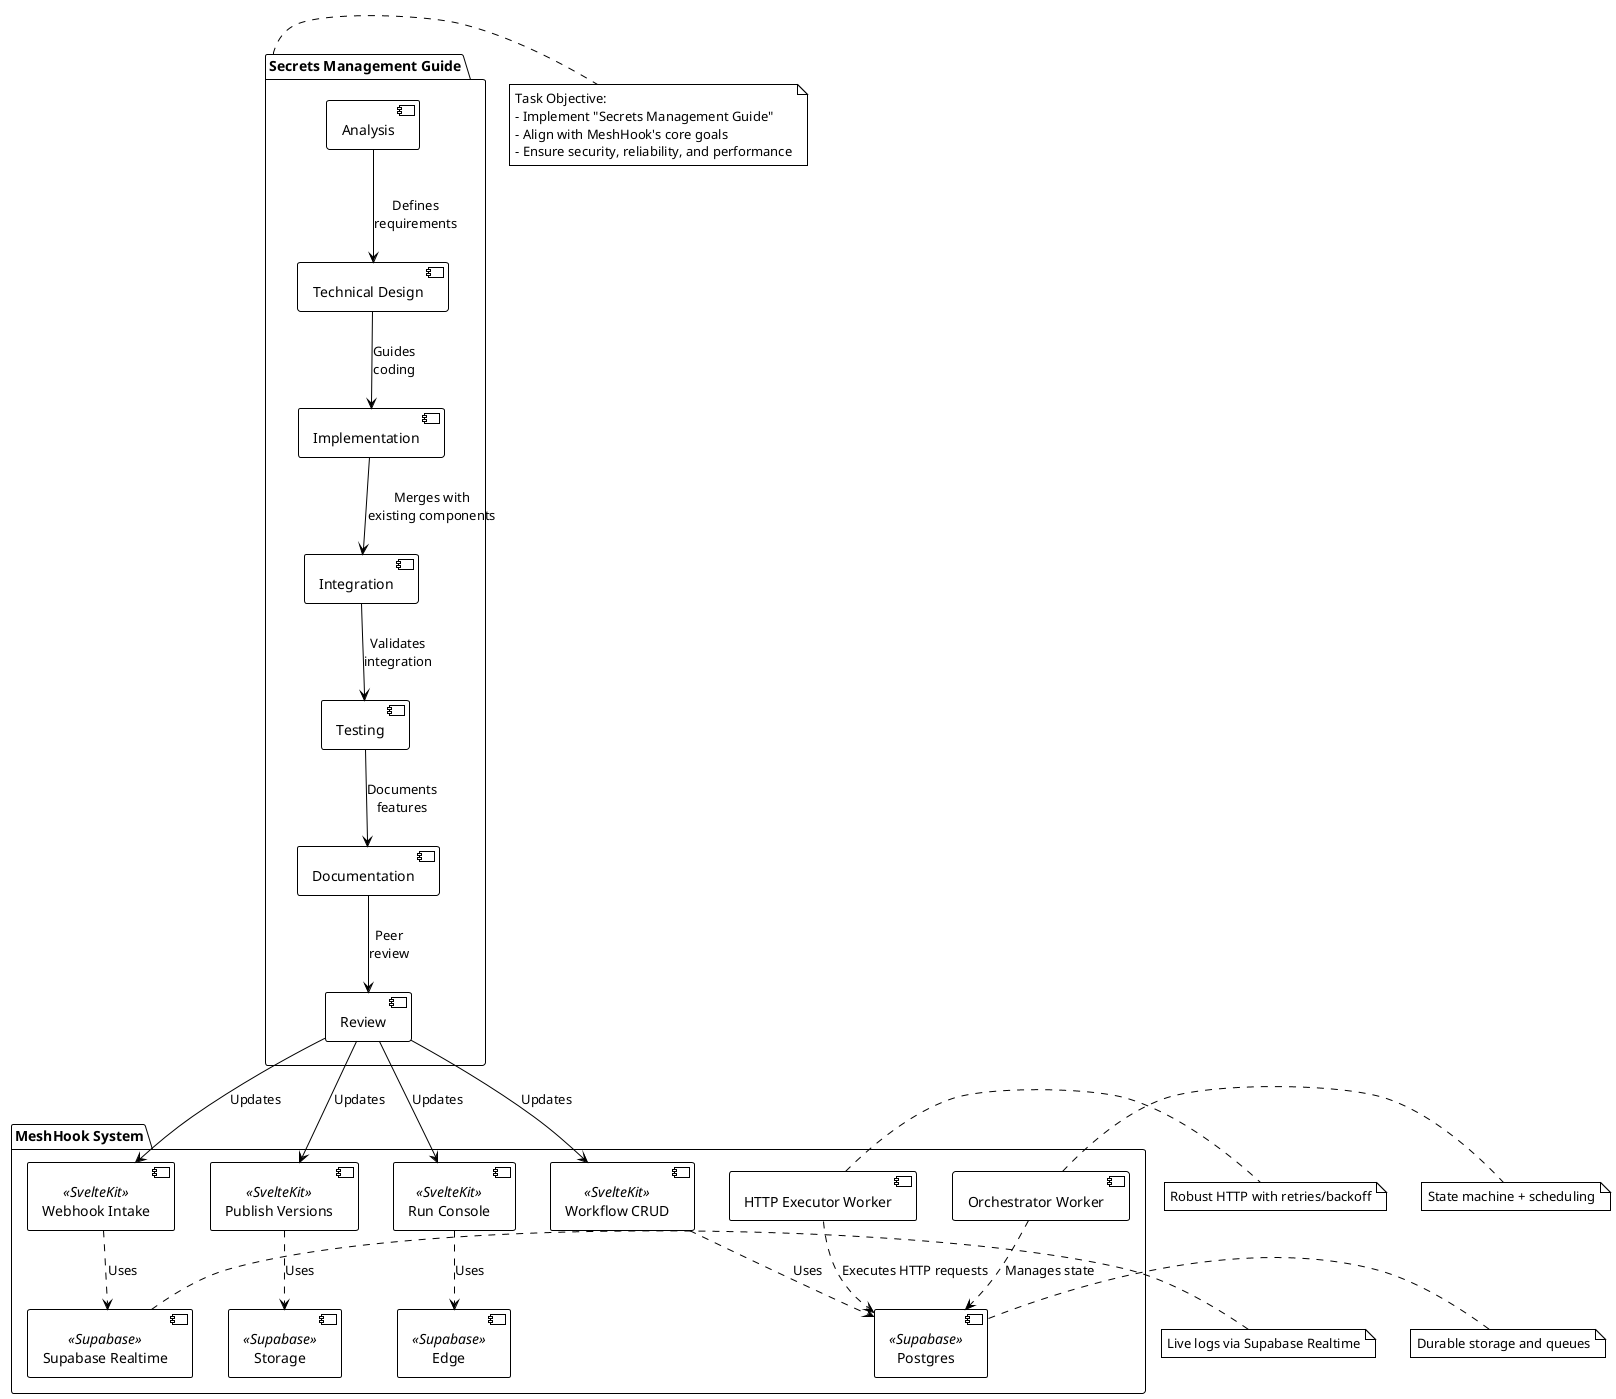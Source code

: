 @startuml
!theme plain

package "MeshHook System" {
    [Webhook Intake] <<SvelteKit>>
    [Workflow CRUD] <<SvelteKit>>
    [Publish Versions] <<SvelteKit>>
    [Run Console] <<SvelteKit>>
    [Supabase Realtime] <<Supabase>>
    [Postgres] <<Supabase>>
    [Storage] <<Supabase>>
    [Edge] <<Supabase>>
    [Orchestrator Worker]
    [HTTP Executor Worker]
}

package "Secrets Management Guide" {
    [Analysis]
    [Technical Design]
    [Implementation]
    [Integration]
    [Testing]
    [Documentation]
    [Review]
}

[Analysis] --> [Technical Design] : Defines\nrequirements
[Technical Design] --> [Implementation] : Guides\ncoding
[Implementation] --> [Integration] : Merges with\nexisting components
[Integration] --> [Testing] : Validates\nintegration
[Testing] --> [Documentation] : Documents\nfeatures
[Documentation] --> [Review] : Peer\nreview
[Review] --> [Webhook Intake] : Updates
[Review] --> [Workflow CRUD] : Updates
[Review] --> [Publish Versions] : Updates
[Review] --> [Run Console] : Updates

[Webhook Intake] ..> [Supabase Realtime] : Uses
[Workflow CRUD] ..> [Postgres] : Uses
[Publish Versions] ..> [Storage] : Uses
[Run Console] ..> [Edge] : Uses

[Orchestrator Worker] ..> [Postgres] : Manages state
[HTTP Executor Worker] ..> [Postgres] : Executes HTTP requests

note right of [Secrets Management Guide]
  Task Objective:
  - Implement "Secrets Management Guide"
  - Align with MeshHook's core goals
  - Ensure security, reliability, and performance
end note

note right of [Supabase Realtime]
  Live logs via Supabase Realtime
end note

note right of [Postgres]
  Durable storage and queues
end note

note right of [Orchestrator Worker]
  State machine + scheduling
end note

note right of [HTTP Executor Worker]
  Robust HTTP with retries/backoff
end note

@enduml